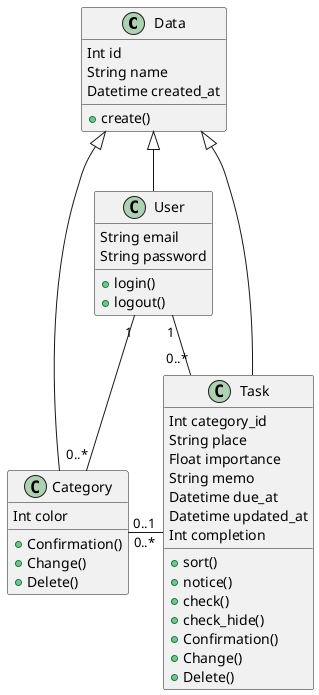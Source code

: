 @startuml

class Data{
    Int id
    String name
    Datetime created_at

    + create()

}

class User{
    String email
    String password

    + login()
    + logout()
}

class Category{
    Int color

    + Confirmation()
    + Change()
    + Delete()

}

class Task{
    Int category_id
    String place
    Float importance
    String memo
    Datetime due_at
    Datetime updated_at
    Int completion

    + sort()
    + notice()
    + check()
    + check_hide()
    + Confirmation()
    + Change()
    + Delete()
}

Data <|-- User
Data <|-- Task
Data <|-- Category
User "1" -- "0..*" Task
Category "0..1" - "0..*" Task
User "1" -- "0..*" Category

@enduml